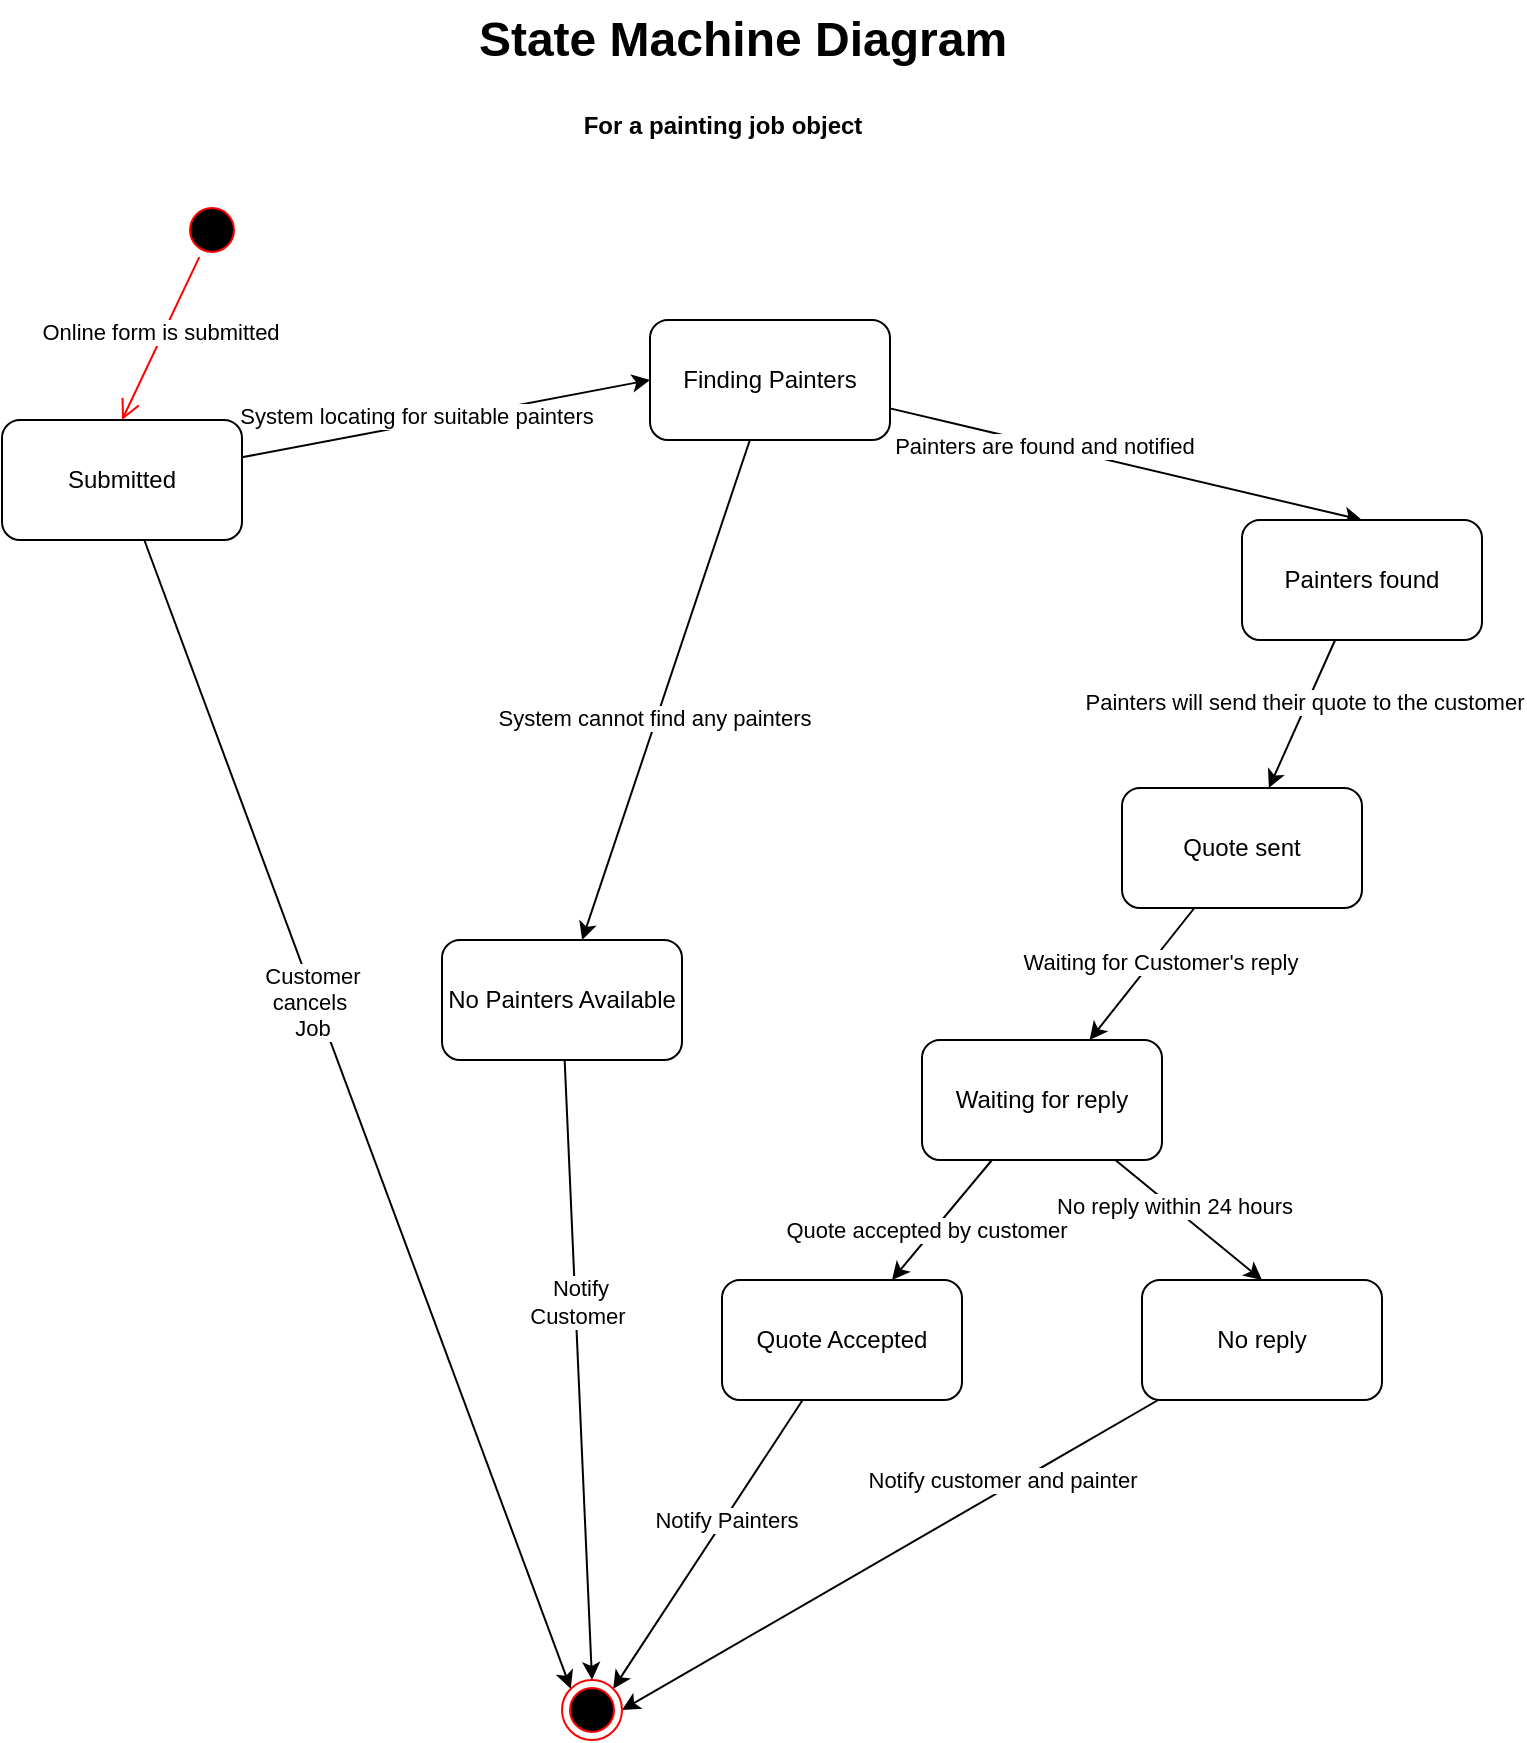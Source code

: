 <mxfile version="24.6.4" type="device">
  <diagram name="Page-1" id="ZgY85LNP1_pxqcoRV_VO">
    <mxGraphModel dx="1008" dy="1136" grid="1" gridSize="10" guides="1" tooltips="1" connect="1" arrows="1" fold="1" page="1" pageScale="1" pageWidth="827" pageHeight="1169" math="0" shadow="0">
      <root>
        <mxCell id="0" />
        <mxCell id="1" parent="0" />
        <mxCell id="GwnkNJraXQp3834MuHaC-1" value="" style="ellipse;html=1;shape=startState;fillColor=#000000;strokeColor=#ff0000;" vertex="1" parent="1">
          <mxGeometry x="124" y="130" width="30" height="30" as="geometry" />
        </mxCell>
        <mxCell id="GwnkNJraXQp3834MuHaC-2" value="" style="html=1;verticalAlign=bottom;endArrow=open;endSize=8;strokeColor=#ff0000;rounded=0;entryX=0.5;entryY=0;entryDx=0;entryDy=0;" edge="1" source="GwnkNJraXQp3834MuHaC-1" parent="1" target="GwnkNJraXQp3834MuHaC-3">
          <mxGeometry relative="1" as="geometry">
            <mxPoint x="189" y="90" as="targetPoint" />
          </mxGeometry>
        </mxCell>
        <mxCell id="GwnkNJraXQp3834MuHaC-4" value="Online form is submitted" style="edgeLabel;html=1;align=center;verticalAlign=middle;resizable=0;points=[];" vertex="1" connectable="0" parent="GwnkNJraXQp3834MuHaC-2">
          <mxGeometry x="-0.058" y="-2" relative="1" as="geometry">
            <mxPoint as="offset" />
          </mxGeometry>
        </mxCell>
        <mxCell id="GwnkNJraXQp3834MuHaC-6" style="rounded=0;orthogonalLoop=1;jettySize=auto;html=1;entryX=0;entryY=0.5;entryDx=0;entryDy=0;" edge="1" parent="1" source="GwnkNJraXQp3834MuHaC-3" target="GwnkNJraXQp3834MuHaC-5">
          <mxGeometry relative="1" as="geometry" />
        </mxCell>
        <mxCell id="GwnkNJraXQp3834MuHaC-7" value="System locating for suitable painters" style="edgeLabel;html=1;align=center;verticalAlign=middle;resizable=0;points=[];" vertex="1" connectable="0" parent="GwnkNJraXQp3834MuHaC-6">
          <mxGeometry x="-0.138" y="4" relative="1" as="geometry">
            <mxPoint as="offset" />
          </mxGeometry>
        </mxCell>
        <mxCell id="GwnkNJraXQp3834MuHaC-30" style="rounded=0;orthogonalLoop=1;jettySize=auto;html=1;entryX=0;entryY=0;entryDx=0;entryDy=0;" edge="1" parent="1" source="GwnkNJraXQp3834MuHaC-3" target="GwnkNJraXQp3834MuHaC-25">
          <mxGeometry relative="1" as="geometry" />
        </mxCell>
        <mxCell id="GwnkNJraXQp3834MuHaC-31" value="Customer&lt;div&gt;cancels&amp;nbsp;&lt;/div&gt;&lt;div&gt;Job&lt;/div&gt;" style="edgeLabel;html=1;align=center;verticalAlign=middle;resizable=0;points=[];" vertex="1" connectable="0" parent="GwnkNJraXQp3834MuHaC-30">
          <mxGeometry x="-0.196" y="-2" relative="1" as="geometry">
            <mxPoint y="-1" as="offset" />
          </mxGeometry>
        </mxCell>
        <mxCell id="GwnkNJraXQp3834MuHaC-3" value="Submitted" style="rounded=1;whiteSpace=wrap;html=1;" vertex="1" parent="1">
          <mxGeometry x="34" y="240" width="120" height="60" as="geometry" />
        </mxCell>
        <mxCell id="GwnkNJraXQp3834MuHaC-11" style="rounded=0;orthogonalLoop=1;jettySize=auto;html=1;" edge="1" parent="1" source="GwnkNJraXQp3834MuHaC-5" target="GwnkNJraXQp3834MuHaC-8">
          <mxGeometry relative="1" as="geometry" />
        </mxCell>
        <mxCell id="GwnkNJraXQp3834MuHaC-13" value="System cannot find any painters" style="edgeLabel;html=1;align=center;verticalAlign=middle;resizable=0;points=[];" vertex="1" connectable="0" parent="GwnkNJraXQp3834MuHaC-11">
          <mxGeometry x="-0.046" y="-3" relative="1" as="geometry">
            <mxPoint x="-5" y="20" as="offset" />
          </mxGeometry>
        </mxCell>
        <mxCell id="GwnkNJraXQp3834MuHaC-12" style="rounded=0;orthogonalLoop=1;jettySize=auto;html=1;entryX=0.5;entryY=0;entryDx=0;entryDy=0;" edge="1" parent="1" source="GwnkNJraXQp3834MuHaC-5" target="GwnkNJraXQp3834MuHaC-9">
          <mxGeometry relative="1" as="geometry" />
        </mxCell>
        <mxCell id="GwnkNJraXQp3834MuHaC-14" value="Painters are found and notified" style="edgeLabel;html=1;align=center;verticalAlign=middle;resizable=0;points=[];" vertex="1" connectable="0" parent="GwnkNJraXQp3834MuHaC-12">
          <mxGeometry x="-0.356" y="-1" relative="1" as="geometry">
            <mxPoint x="1" as="offset" />
          </mxGeometry>
        </mxCell>
        <mxCell id="GwnkNJraXQp3834MuHaC-5" value="Finding Painters" style="rounded=1;whiteSpace=wrap;html=1;" vertex="1" parent="1">
          <mxGeometry x="358" y="190" width="120" height="60" as="geometry" />
        </mxCell>
        <mxCell id="GwnkNJraXQp3834MuHaC-29" style="rounded=0;orthogonalLoop=1;jettySize=auto;html=1;entryX=0.5;entryY=0;entryDx=0;entryDy=0;" edge="1" parent="1" source="GwnkNJraXQp3834MuHaC-8" target="GwnkNJraXQp3834MuHaC-25">
          <mxGeometry relative="1" as="geometry" />
        </mxCell>
        <mxCell id="GwnkNJraXQp3834MuHaC-32" value="Notify&lt;div&gt;Customer&amp;nbsp;&lt;/div&gt;" style="edgeLabel;html=1;align=center;verticalAlign=middle;resizable=0;points=[];" vertex="1" connectable="0" parent="GwnkNJraXQp3834MuHaC-29">
          <mxGeometry x="-0.231" y="2" relative="1" as="geometry">
            <mxPoint y="1" as="offset" />
          </mxGeometry>
        </mxCell>
        <mxCell id="GwnkNJraXQp3834MuHaC-8" value="No Painters Available" style="rounded=1;whiteSpace=wrap;html=1;" vertex="1" parent="1">
          <mxGeometry x="254" y="500" width="120" height="60" as="geometry" />
        </mxCell>
        <mxCell id="GwnkNJraXQp3834MuHaC-15" style="rounded=0;orthogonalLoop=1;jettySize=auto;html=1;" edge="1" parent="1" source="GwnkNJraXQp3834MuHaC-9" target="GwnkNJraXQp3834MuHaC-10">
          <mxGeometry relative="1" as="geometry" />
        </mxCell>
        <mxCell id="GwnkNJraXQp3834MuHaC-16" value="Painters will send their quote to the customer" style="edgeLabel;html=1;align=center;verticalAlign=middle;resizable=0;points=[];" vertex="1" connectable="0" parent="GwnkNJraXQp3834MuHaC-15">
          <mxGeometry x="-0.156" y="-2" relative="1" as="geometry">
            <mxPoint y="1" as="offset" />
          </mxGeometry>
        </mxCell>
        <mxCell id="GwnkNJraXQp3834MuHaC-9" value="Painters found" style="rounded=1;whiteSpace=wrap;html=1;" vertex="1" parent="1">
          <mxGeometry x="654" y="290" width="120" height="60" as="geometry" />
        </mxCell>
        <mxCell id="GwnkNJraXQp3834MuHaC-18" style="rounded=0;orthogonalLoop=1;jettySize=auto;html=1;" edge="1" parent="1" source="GwnkNJraXQp3834MuHaC-10" target="GwnkNJraXQp3834MuHaC-17">
          <mxGeometry relative="1" as="geometry" />
        </mxCell>
        <mxCell id="GwnkNJraXQp3834MuHaC-22" value="Waiting for Customer&#39;s reply" style="edgeLabel;html=1;align=center;verticalAlign=middle;resizable=0;points=[];" vertex="1" connectable="0" parent="GwnkNJraXQp3834MuHaC-18">
          <mxGeometry x="-0.263" y="2" relative="1" as="geometry">
            <mxPoint y="1" as="offset" />
          </mxGeometry>
        </mxCell>
        <mxCell id="GwnkNJraXQp3834MuHaC-10" value="Quote sent" style="rounded=1;whiteSpace=wrap;html=1;" vertex="1" parent="1">
          <mxGeometry x="594" y="424" width="120" height="60" as="geometry" />
        </mxCell>
        <mxCell id="GwnkNJraXQp3834MuHaC-23" style="rounded=0;orthogonalLoop=1;jettySize=auto;html=1;" edge="1" parent="1" source="GwnkNJraXQp3834MuHaC-17" target="GwnkNJraXQp3834MuHaC-20">
          <mxGeometry relative="1" as="geometry" />
        </mxCell>
        <mxCell id="GwnkNJraXQp3834MuHaC-35" value="Quote accepted by customer" style="edgeLabel;html=1;align=center;verticalAlign=middle;resizable=0;points=[];" vertex="1" connectable="0" parent="GwnkNJraXQp3834MuHaC-23">
          <mxGeometry x="0.227" y="-3" relative="1" as="geometry">
            <mxPoint as="offset" />
          </mxGeometry>
        </mxCell>
        <mxCell id="GwnkNJraXQp3834MuHaC-24" style="rounded=0;orthogonalLoop=1;jettySize=auto;html=1;entryX=0.5;entryY=0;entryDx=0;entryDy=0;" edge="1" parent="1" source="GwnkNJraXQp3834MuHaC-17" target="GwnkNJraXQp3834MuHaC-21">
          <mxGeometry relative="1" as="geometry" />
        </mxCell>
        <mxCell id="GwnkNJraXQp3834MuHaC-34" value="No reply within 24 hours" style="edgeLabel;html=1;align=center;verticalAlign=middle;resizable=0;points=[];" vertex="1" connectable="0" parent="GwnkNJraXQp3834MuHaC-24">
          <mxGeometry x="-0.213" relative="1" as="geometry">
            <mxPoint y="-1" as="offset" />
          </mxGeometry>
        </mxCell>
        <mxCell id="GwnkNJraXQp3834MuHaC-17" value="Waiting for reply" style="rounded=1;whiteSpace=wrap;html=1;" vertex="1" parent="1">
          <mxGeometry x="494" y="550" width="120" height="60" as="geometry" />
        </mxCell>
        <mxCell id="GwnkNJraXQp3834MuHaC-28" style="rounded=0;orthogonalLoop=1;jettySize=auto;html=1;entryX=1;entryY=0;entryDx=0;entryDy=0;" edge="1" parent="1" source="GwnkNJraXQp3834MuHaC-20" target="GwnkNJraXQp3834MuHaC-25">
          <mxGeometry relative="1" as="geometry" />
        </mxCell>
        <mxCell id="GwnkNJraXQp3834MuHaC-33" value="Notify Painters" style="edgeLabel;html=1;align=center;verticalAlign=middle;resizable=0;points=[];" vertex="1" connectable="0" parent="GwnkNJraXQp3834MuHaC-28">
          <mxGeometry x="-0.179" y="1" relative="1" as="geometry">
            <mxPoint as="offset" />
          </mxGeometry>
        </mxCell>
        <mxCell id="GwnkNJraXQp3834MuHaC-20" value="Quote Accepted" style="rounded=1;whiteSpace=wrap;html=1;" vertex="1" parent="1">
          <mxGeometry x="394" y="670" width="120" height="60" as="geometry" />
        </mxCell>
        <mxCell id="GwnkNJraXQp3834MuHaC-26" style="rounded=0;orthogonalLoop=1;jettySize=auto;html=1;entryX=1;entryY=0.5;entryDx=0;entryDy=0;" edge="1" parent="1" source="GwnkNJraXQp3834MuHaC-21" target="GwnkNJraXQp3834MuHaC-25">
          <mxGeometry relative="1" as="geometry" />
        </mxCell>
        <mxCell id="GwnkNJraXQp3834MuHaC-36" value="Notify customer and painter" style="edgeLabel;html=1;align=center;verticalAlign=middle;resizable=0;points=[];" vertex="1" connectable="0" parent="GwnkNJraXQp3834MuHaC-26">
          <mxGeometry x="-0.165" y="-3" relative="1" as="geometry">
            <mxPoint x="35" y="-22" as="offset" />
          </mxGeometry>
        </mxCell>
        <mxCell id="GwnkNJraXQp3834MuHaC-21" value="No reply" style="rounded=1;whiteSpace=wrap;html=1;" vertex="1" parent="1">
          <mxGeometry x="604" y="670" width="120" height="60" as="geometry" />
        </mxCell>
        <mxCell id="GwnkNJraXQp3834MuHaC-25" value="" style="ellipse;html=1;shape=endState;fillColor=#000000;strokeColor=#ff0000;" vertex="1" parent="1">
          <mxGeometry x="314" y="870" width="30" height="30" as="geometry" />
        </mxCell>
        <mxCell id="GwnkNJraXQp3834MuHaC-41" value="State Machine Diagram" style="text;strokeColor=none;fillColor=none;html=1;fontSize=24;fontStyle=1;verticalAlign=middle;align=center;" vertex="1" parent="1">
          <mxGeometry x="354" y="30" width="100" height="40" as="geometry" />
        </mxCell>
        <mxCell id="GwnkNJraXQp3834MuHaC-42" value="For a painting job object" style="text;align=center;fontStyle=1;verticalAlign=middle;spacingLeft=3;spacingRight=3;strokeColor=none;rotatable=0;points=[[0,0.5],[1,0.5]];portConstraint=eastwest;html=1;" vertex="1" parent="1">
          <mxGeometry x="354" y="80" width="80" height="26" as="geometry" />
        </mxCell>
        <mxCell id="GwnkNJraXQp3834MuHaC-43" style="edgeStyle=orthogonalEdgeStyle;rounded=0;orthogonalLoop=1;jettySize=auto;html=1;exitX=1;exitY=0.5;exitDx=0;exitDy=0;" edge="1" parent="1" source="GwnkNJraXQp3834MuHaC-42" target="GwnkNJraXQp3834MuHaC-42">
          <mxGeometry relative="1" as="geometry" />
        </mxCell>
      </root>
    </mxGraphModel>
  </diagram>
</mxfile>

